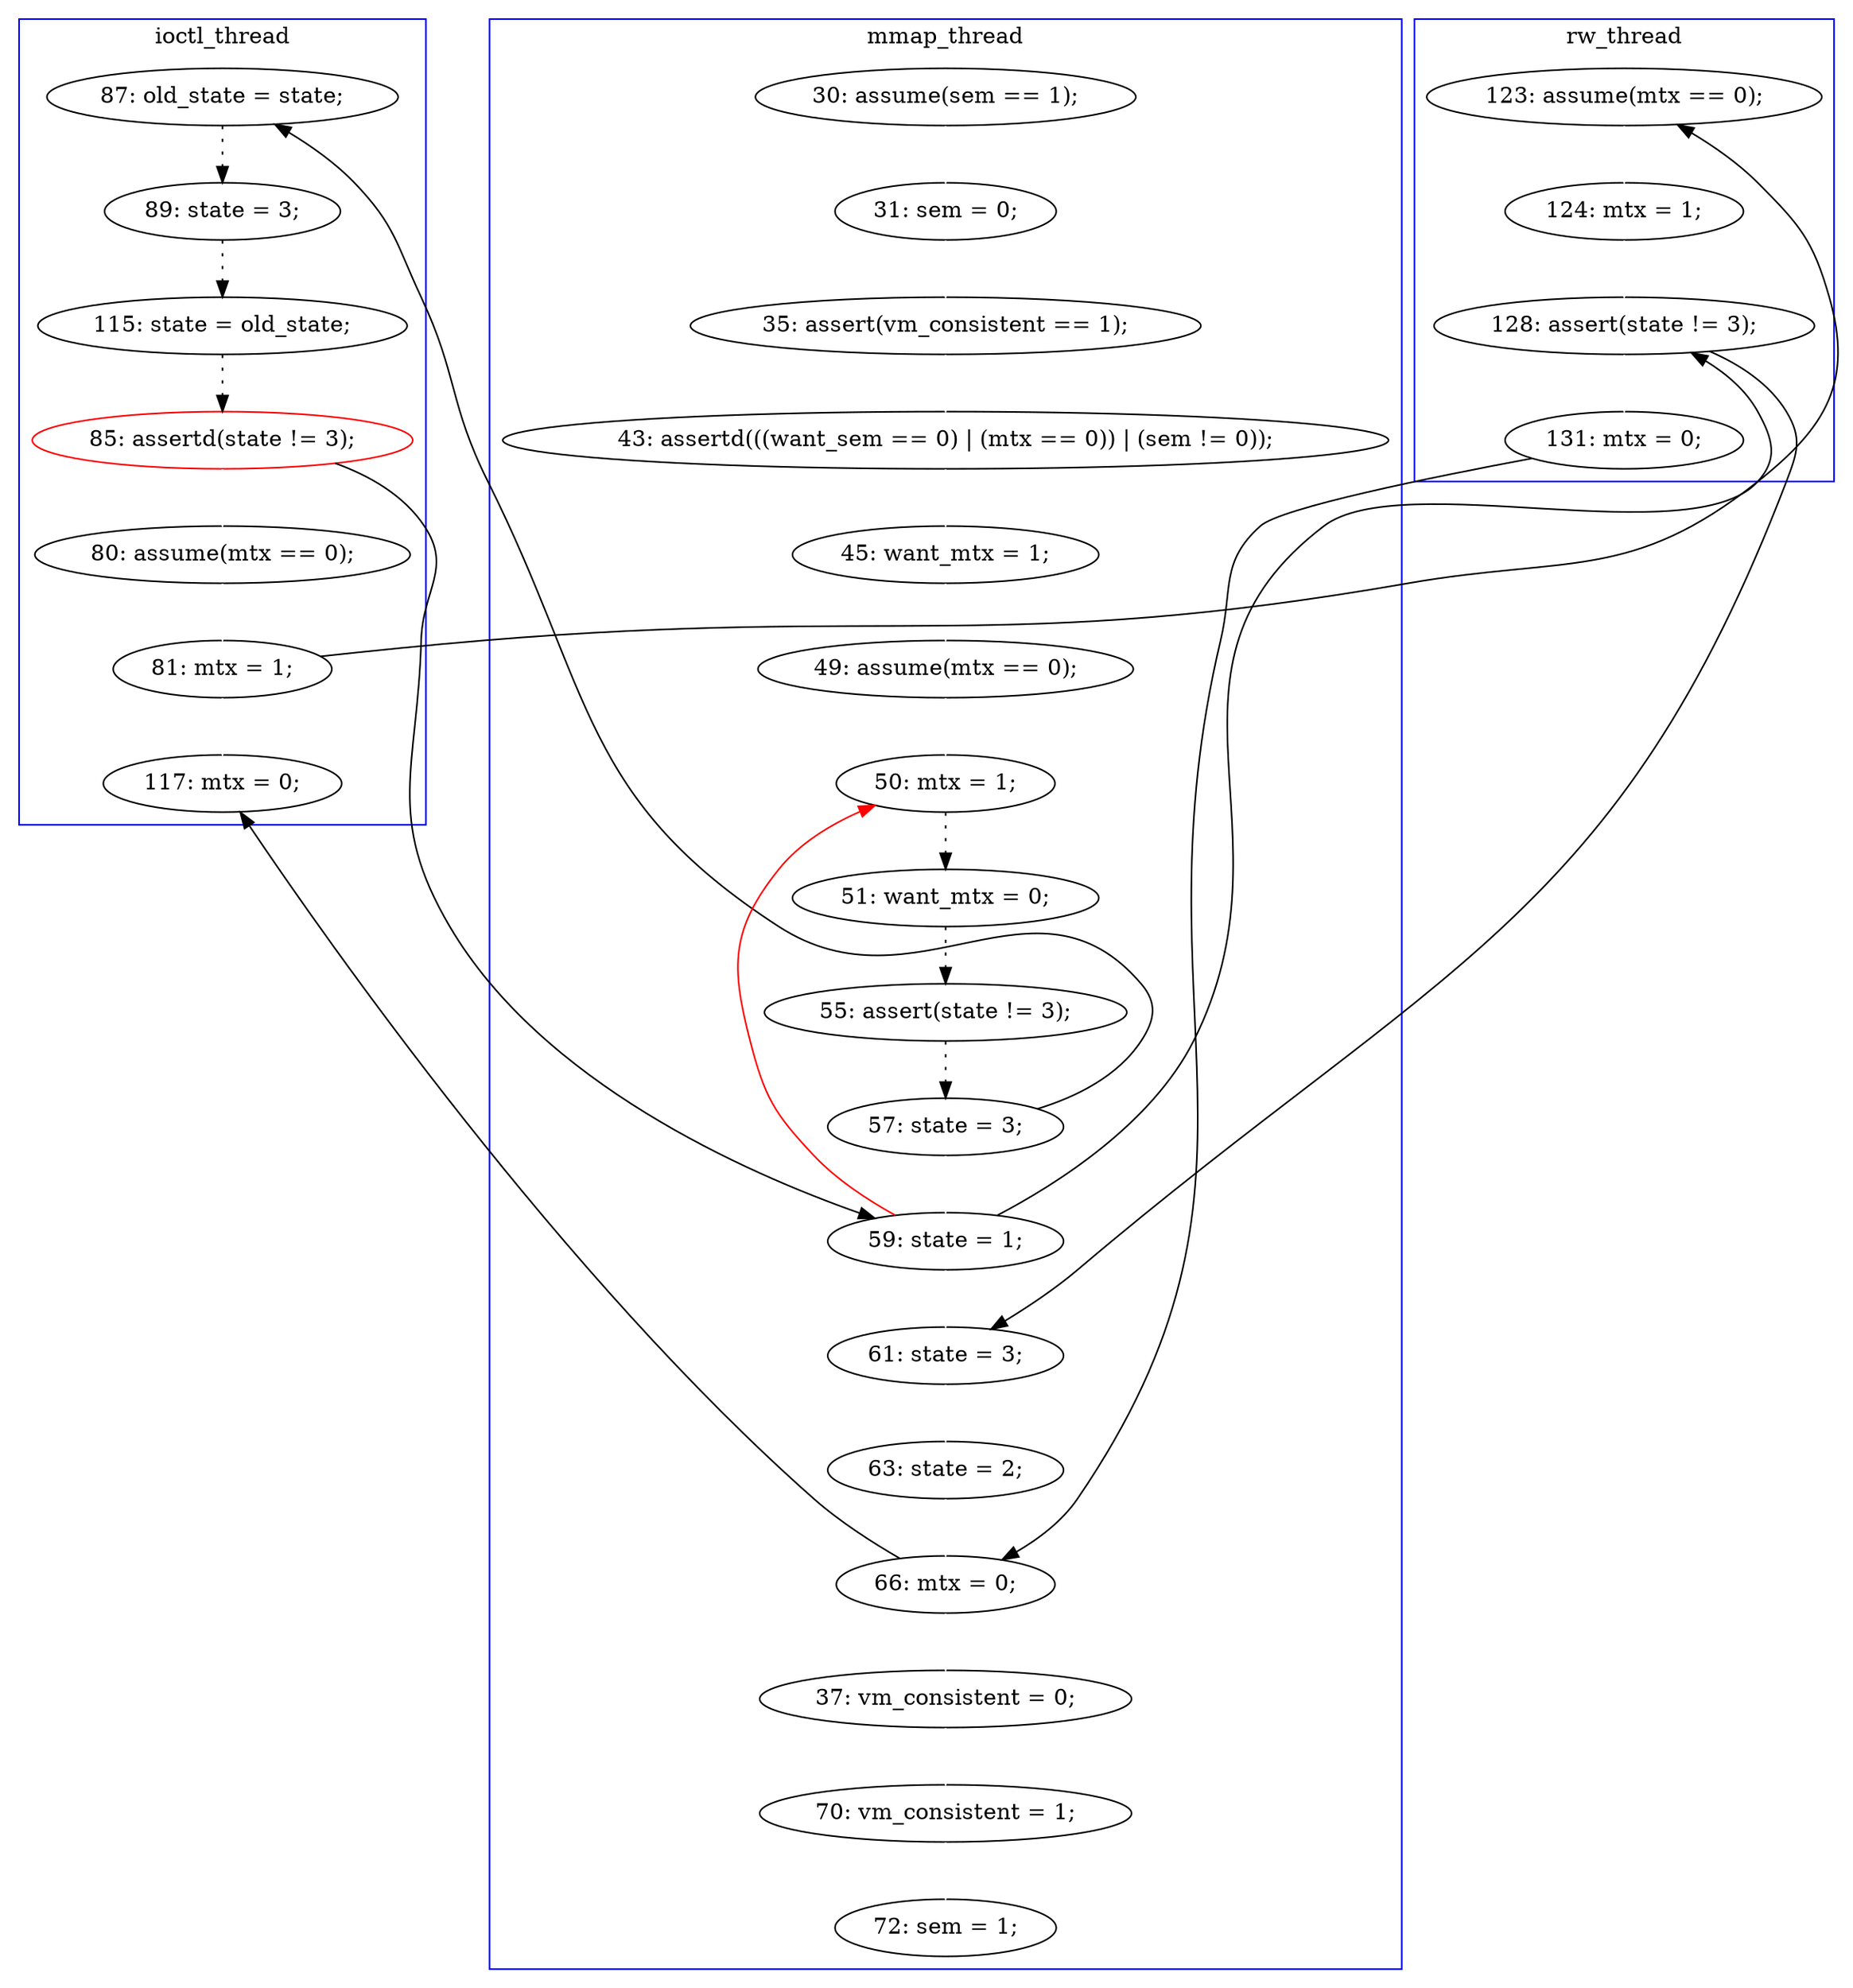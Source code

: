 digraph Counterexample {
	20 -> 30 [color = white, style = solid]
	11 -> 12 [color = white, style = solid]
	20 -> 23 [color = black, style = solid, constraint = false]
	25 -> 26 [color = black, style = dotted]
	18 -> 19 [color = black, style = dotted]
	24 -> 25 [color = black, style = dotted]
	40 -> 41 [color = white, style = solid]
	34 -> 36 [color = white, style = solid]
	42 -> 43 [color = white, style = solid]
	23 -> 24 [color = black, style = dotted]
	17 -> 18 [color = black, style = dotted]
	34 -> 35 [color = black, style = solid, constraint = false]
	35 -> 37 [color = white, style = solid]
	41 -> 42 [color = white, style = solid]
	13 -> 14 [color = white, style = solid]
	37 -> 40 [color = white, style = solid]
	30 -> 35 [color = white, style = solid]
	12 -> 13 [color = white, style = solid]
	36 -> 40 [color = black, style = solid, constraint = false]
	30 -> 17 [color = red, style = solid, constraint = false]
	16 -> 17 [color = white, style = solid]
	40 -> 49 [color = black, style = solid, constraint = false]
	14 -> 15 [color = white, style = solid]
	19 -> 20 [color = black, style = dotted]
	15 -> 16 [color = white, style = solid]
	28 -> 32 [color = black, style = solid, constraint = false]
	32 -> 33 [color = white, style = solid]
	30 -> 34 [color = black, style = solid, constraint = false]
	26 -> 27 [color = white, style = solid]
	26 -> 30 [color = black, style = solid, constraint = false]
	33 -> 34 [color = white, style = solid]
	27 -> 28 [color = white, style = solid]
	28 -> 49 [color = white, style = solid]
	subgraph cluster3 {
		label = rw_thread
		color = blue
		32  [label = "123: assume(mtx == 0);"]
		34  [label = "128: assert(state != 3);"]
		33  [label = "124: mtx = 1;"]
		36  [label = "131: mtx = 0;"]
	}
	subgraph cluster2 {
		label = ioctl_thread
		color = blue
		24  [label = "89: state = 3;"]
		25  [label = "115: state = old_state;"]
		28  [label = "81: mtx = 1;"]
		23  [label = "87: old_state = state;"]
		26  [label = "85: assertd(state != 3);", color = red]
		49  [label = "117: mtx = 0;"]
		27  [label = "80: assume(mtx == 0);"]
	}
	subgraph cluster1 {
		label = mmap_thread
		color = blue
		11  [label = "30: assume(sem == 1);"]
		41  [label = "37: vm_consistent = 0;"]
		14  [label = "43: assertd(((want_sem == 0) | (mtx == 0)) | (sem != 0));"]
		42  [label = "70: vm_consistent = 1;"]
		17  [label = "50: mtx = 1;"]
		43  [label = "72: sem = 1;"]
		37  [label = "63: state = 2;"]
		30  [label = "59: state = 1;"]
		15  [label = "45: want_mtx = 1;"]
		13  [label = "35: assert(vm_consistent == 1);"]
		40  [label = "66: mtx = 0;"]
		16  [label = "49: assume(mtx == 0);"]
		19  [label = "55: assert(state != 3);"]
		12  [label = "31: sem = 0;"]
		18  [label = "51: want_mtx = 0;"]
		20  [label = "57: state = 3;"]
		35  [label = "61: state = 3;"]
	}
}